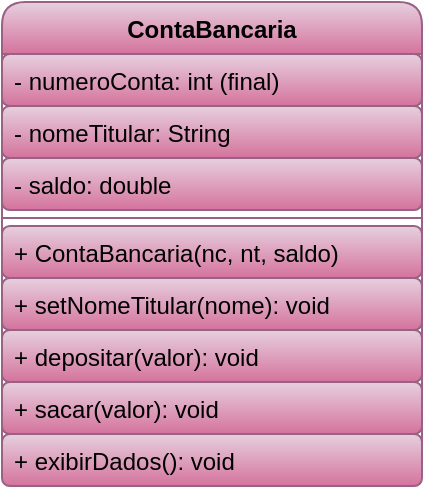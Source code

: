 <mxfile version="26.0.16">
  <diagram name="Página-1" id="y46ivCPt8sqqr5ckYXF1">
    <mxGraphModel dx="1392" dy="753" grid="1" gridSize="10" guides="1" tooltips="1" connect="1" arrows="1" fold="1" page="1" pageScale="1" pageWidth="827" pageHeight="1169" math="0" shadow="0">
      <root>
        <mxCell id="0" />
        <mxCell id="1" parent="0" />
        <mxCell id="zqrObE4kEAP450XfjuXA-1" value="ContaBancaria" style="swimlane;fontStyle=1;align=center;verticalAlign=top;childLayout=stackLayout;horizontal=1;startSize=26;horizontalStack=0;resizeParent=1;resizeParentMax=0;resizeLast=0;collapsible=1;marginBottom=0;whiteSpace=wrap;html=1;fillColor=#e6d0de;strokeColor=#996185;gradientColor=#d5739d;rounded=1;" vertex="1" parent="1">
          <mxGeometry x="670" y="220" width="210" height="242" as="geometry" />
        </mxCell>
        <mxCell id="zqrObE4kEAP450XfjuXA-2" value="- numeroConta: int (final)" style="text;strokeColor=#996185;fillColor=#e6d0de;align=left;verticalAlign=top;spacingLeft=4;spacingRight=4;overflow=hidden;rotatable=0;points=[[0,0.5],[1,0.5]];portConstraint=eastwest;whiteSpace=wrap;html=1;gradientColor=#d5739d;rounded=1;" vertex="1" parent="zqrObE4kEAP450XfjuXA-1">
          <mxGeometry y="26" width="210" height="26" as="geometry" />
        </mxCell>
        <mxCell id="zqrObE4kEAP450XfjuXA-3" value="- nomeTitular: String" style="text;strokeColor=#996185;fillColor=#e6d0de;align=left;verticalAlign=top;spacingLeft=4;spacingRight=4;overflow=hidden;rotatable=0;points=[[0,0.5],[1,0.5]];portConstraint=eastwest;whiteSpace=wrap;html=1;gradientColor=#d5739d;rounded=1;" vertex="1" parent="zqrObE4kEAP450XfjuXA-1">
          <mxGeometry y="52" width="210" height="26" as="geometry" />
        </mxCell>
        <mxCell id="zqrObE4kEAP450XfjuXA-4" value="- saldo: double" style="text;strokeColor=#996185;fillColor=#e6d0de;align=left;verticalAlign=top;spacingLeft=4;spacingRight=4;overflow=hidden;rotatable=0;points=[[0,0.5],[1,0.5]];portConstraint=eastwest;whiteSpace=wrap;html=1;gradientColor=#d5739d;rounded=1;" vertex="1" parent="zqrObE4kEAP450XfjuXA-1">
          <mxGeometry y="78" width="210" height="26" as="geometry" />
        </mxCell>
        <mxCell id="zqrObE4kEAP450XfjuXA-6" value="" style="line;strokeWidth=1;fillColor=#e6d0de;align=left;verticalAlign=middle;spacingTop=-1;spacingLeft=3;spacingRight=3;rotatable=0;labelPosition=right;points=[];portConstraint=eastwest;strokeColor=#996185;gradientColor=#d5739d;rounded=1;" vertex="1" parent="zqrObE4kEAP450XfjuXA-1">
          <mxGeometry y="104" width="210" height="8" as="geometry" />
        </mxCell>
        <mxCell id="zqrObE4kEAP450XfjuXA-7" value="+ ContaBancaria(nc, nt, saldo)" style="text;strokeColor=#996185;fillColor=#e6d0de;align=left;verticalAlign=top;spacingLeft=4;spacingRight=4;overflow=hidden;rotatable=0;points=[[0,0.5],[1,0.5]];portConstraint=eastwest;whiteSpace=wrap;html=1;gradientColor=#d5739d;rounded=1;" vertex="1" parent="zqrObE4kEAP450XfjuXA-1">
          <mxGeometry y="112" width="210" height="26" as="geometry" />
        </mxCell>
        <mxCell id="zqrObE4kEAP450XfjuXA-8" value="+ setNomeTitular(nome): void" style="text;strokeColor=#996185;fillColor=#e6d0de;align=left;verticalAlign=top;spacingLeft=4;spacingRight=4;overflow=hidden;rotatable=0;points=[[0,0.5],[1,0.5]];portConstraint=eastwest;whiteSpace=wrap;html=1;gradientColor=#d5739d;rounded=1;" vertex="1" parent="zqrObE4kEAP450XfjuXA-1">
          <mxGeometry y="138" width="210" height="26" as="geometry" />
        </mxCell>
        <mxCell id="zqrObE4kEAP450XfjuXA-9" value="+ d&lt;span style=&quot;color: rgba(0, 0, 0, 0); font-family: monospace; font-size: 0px; text-wrap-mode: nowrap;&quot;&gt;%3CmxGraphModel%3E%3Croot%3E%3CmxCell%20id%3D%220%22%2F%3E%3CmxCell%20id%3D%221%22%20parent%3D%220%22%2F%3E%3CmxCell%20id%3D%222%22%20value%3D%22Estudante%22%20style%3D%22swimlane%3BfontStyle%3D1%3Balign%3Dcenter%3BverticalAlign%3Dtop%3BchildLayout%3DstackLayout%3Bhorizontal%3D1%3BstartSize%3D26%3BhorizontalStack%3D0%3BresizeParent%3D1%3BresizeParentMax%3D0%3BresizeLast%3D0%3Bcollapsible%3D1%3BmarginBottom%3D0%3BwhiteSpace%3Dwrap%3Bhtml%3D1%3BfillColor%3D%23e6d0de%3BstrokeColor%3D%23996185%3BgradientColor%3D%23d5739d%3Brounded%3D1%3B%22%20vertex%3D%221%22%20parent%3D%221%22%3E%3CmxGeometry%20x%3D%22670%22%20y%3D%22220%22%20width%3D%22210%22%20height%3D%22216%22%20as%3D%22geometry%22%2F%3E%3C%2FmxCell%3E%3CmxCell%20id%3D%223%22%20value%3D%22-%20nome%3A%20String%22%20style%3D%22text%3BstrokeColor%3D%23996185%3BfillColor%3D%23e6d0de%3Balign%3Dleft%3BverticalAlign%3Dtop%3BspacingLeft%3D4%3BspacingRight%3D4%3Boverflow%3Dhidden%3Brotatable%3D0%3Bpoints%3D%5B%5B0%2C0.5%5D%2C%5B1%2C0.5%5D%5D%3BportConstraint%3Deastwest%3BwhiteSpace%3Dwrap%3Bhtml%3D1%3BgradientColor%3D%23d5739d%3Brounded%3D1%3B%22%20vertex%3D%221%22%20parent%3D%222%22%3E%3CmxGeometry%20y%3D%2226%22%20width%3D%22210%22%20height%3D%2226%22%20as%3D%22geometry%22%2F%3E%3C%2FmxCell%3E%3CmxCell%20id%3D%224%22%20value%3D%22-%20nota1%3Adouble%22%20style%3D%22text%3BstrokeColor%3D%23996185%3BfillColor%3D%23e6d0de%3Balign%3Dleft%3BverticalAlign%3Dtop%3BspacingLeft%3D4%3BspacingRight%3D4%3Boverflow%3Dhidden%3Brotatable%3D0%3Bpoints%3D%5B%5B0%2C0.5%5D%2C%5B1%2C0.5%5D%5D%3BportConstraint%3Deastwest%3BwhiteSpace%3Dwrap%3Bhtml%3D1%3BgradientColor%3D%23d5739d%3Brounded%3D1%3B%22%20vertex%3D%221%22%20parent%3D%222%22%3E%3CmxGeometry%20y%3D%2252%22%20width%3D%22210%22%20height%3D%2226%22%20as%3D%22geometry%22%2F%3E%3C%2FmxCell%3E%3CmxCell%20id%3D%225%22%20value%3D%22-%20nota2%3A%20double%22%20style%3D%22text%3BstrokeColor%3D%23996185%3BfillColor%3D%23e6d0de%3Balign%3Dleft%3BverticalAlign%3Dtop%3BspacingLeft%3D4%3BspacingRight%3D4%3Boverflow%3Dhidden%3Brotatable%3D0%3Bpoints%3D%5B%5B0%2C0.5%5D%2C%5B1%2C0.5%5D%5D%3BportConstraint%3Deastwest%3BwhiteSpace%3Dwrap%3Bhtml%3D1%3BgradientColor%3D%23d5739d%3Brounded%3D1%3B%22%20vertex%3D%221%22%20parent%3D%222%22%3E%3CmxGeometry%20y%3D%2278%22%20width%3D%22210%22%20height%3D%2226%22%20as%3D%22geometry%22%2F%3E%3C%2FmxCell%3E%3CmxCell%20id%3D%226%22%20value%3D%22-%20nota3%3A%20double%22%20style%3D%22text%3BstrokeColor%3D%23996185%3BfillColor%3D%23e6d0de%3Balign%3Dleft%3BverticalAlign%3Dtop%3BspacingLeft%3D4%3BspacingRight%3D4%3Boverflow%3Dhidden%3Brotatable%3D0%3Bpoints%3D%5B%5B0%2C0.5%5D%2C%5B1%2C0.5%5D%5D%3BportConstraint%3Deastwest%3BwhiteSpace%3Dwrap%3Bhtml%3D1%3BgradientColor%3D%23d5739d%3Brounded%3D1%3B%22%20vertex%3D%221%22%20parent%3D%222%22%3E%3CmxGeometry%20y%3D%22104%22%20width%3D%22210%22%20height%3D%2226%22%20as%3D%22geometry%22%2F%3E%3C%2FmxCell%3E%3CmxCell%20id%3D%227%22%20value%3D%22%22%20style%3D%22line%3BstrokeWidth%3D1%3BfillColor%3D%23e6d0de%3Balign%3Dleft%3BverticalAlign%3Dmiddle%3BspacingTop%3D-1%3BspacingLeft%3D3%3BspacingRight%3D3%3Brotatable%3D0%3BlabelPosition%3Dright%3Bpoints%3D%5B%5D%3BportConstraint%3Deastwest%3BstrokeColor%3D%23996185%3BgradientColor%3D%23d5739d%3Brounded%3D1%3B%22%20vertex%3D%221%22%20parent%3D%222%22%3E%3CmxGeometry%20y%3D%22130%22%20width%3D%22210%22%20height%3D%228%22%20as%3D%22geometry%22%2F%3E%3C%2FmxCell%3E%3CmxCell%20id%3D%228%22%20value%3D%22%2B%20Estudante(n%2C%20n1%2C%20n2%2C%20n3)%22%20style%3D%22text%3BstrokeColor%3D%23996185%3BfillColor%3D%23e6d0de%3Balign%3Dleft%3BverticalAlign%3Dtop%3BspacingLeft%3D4%3BspacingRight%3D4%3Boverflow%3Dhidden%3Brotatable%3D0%3Bpoints%3D%5B%5B0%2C0.5%5D%2C%5B1%2C0.5%5D%5D%3BportConstraint%3Deastwest%3BwhiteSpace%3Dwrap%3Bhtml%3D1%3BgradientColor%3D%23d5739d%3Brounded%3D1%3B%22%20vertex%3D%221%22%20parent%3D%222%22%3E%3CmxGeometry%20y%3D%22138%22%20width%3D%22210%22%20height%3D%2226%22%20as%3D%22geometry%22%2F%3E%3C%2FmxCell%3E%3CmxCell%20id%3D%229%22%20value%3D%22%2B%20calcularNotaFinal()%3A%20double%22%20style%3D%22text%3BstrokeColor%3D%23996185%3BfillColor%3D%23e6d0de%3Balign%3Dleft%3BverticalAlign%3Dtop%3BspacingLeft%3D4%3BspacingRight%3D4%3Boverflow%3Dhidden%3Brotatable%3D0%3Bpoints%3D%5B%5B0%2C0.5%5D%2C%5B1%2C0.5%5D%5D%3BportConstraint%3Deastwest%3BwhiteSpace%3Dwrap%3Bhtml%3D1%3BgradientColor%3D%23d5739d%3Brounded%3D1%3B%22%20vertex%3D%221%22%20parent%3D%222%22%3E%3CmxGeometry%20y%3D%22164%22%20width%3D%22210%22%20height%3D%2226%22%20as%3D%22geometry%22%2F%3E%3C%2FmxCell%3E%3CmxCell%20id%3D%2210%22%20value%3D%22%2B%20calcularPontosFaltantes()%3A%20double%22%20style%3D%22text%3BstrokeColor%3D%23996185%3BfillColor%3D%23e6d0de%3Balign%3Dleft%3BverticalAlign%3Dtop%3BspacingLeft%3D4%3BspacingRight%3D4%3Boverflow%3Dhidden%3Brotatable%3D0%3Bpoints%3D%5B%5B0%2C0.5%5D%2C%5B1%2C0.5%5D%5D%3BportConstraint%3Deastwest%3BwhiteSpace%3Dwrap%3Bhtml%3D1%3BgradientColor%3D%23d5739d%3Brounded%3D1%3B%22%20vertex%3D%221%22%20parent%3D%222%22%3E%3CmxGeometry%20y%3D%22190%22%20width%3D%22210%22%20height%3D%2226%22%20as%3D%22geometry%22%2F%3E%3C%2FmxCell%3E%3C%2Froot%3E%3C%2FmxGraphModel%3E&lt;/span&gt;&lt;span style=&quot;color: rgba(0, 0, 0, 0); font-family: monospace; font-size: 0px; text-wrap-mode: nowrap;&quot;&gt;%3CmxGraphModel%3E%3Croot%3E%3CmxCell%20id%3D%220%22%2F%3E%3CmxCell%20id%3D%221%22%20parent%3D%220%22%2F%3E%3CmxCell%20id%3D%222%22%20value%3D%22Estudante%22%20style%3D%22swimlane%3BfontStyle%3D1%3Balign%3Dcenter%3BverticalAlign%3Dtop%3BchildLayout%3DstackLayout%3Bhorizontal%3D1%3BstartSize%3D26%3BhorizontalStack%3D0%3BresizeParent%3D1%3BresizeParentMax%3D0%3BresizeLast%3D0%3Bcollapsible%3D1%3BmarginBottom%3D0%3BwhiteSpace%3Dwrap%3Bhtml%3D1%3BfillColor%3D%23e6d0de%3BstrokeColor%3D%23996185%3BgradientColor%3D%23d5739d%3Brounded%3D1%3B%22%20vertex%3D%221%22%20parent%3D%221%22%3E%3CmxGeometry%20x%3D%22670%22%20y%3D%22220%22%20width%3D%22210%22%20height%3D%22216%22%20as%3D%22geometry%22%2F%3E%3C%2FmxCell%3E%3CmxCell%20id%3D%223%22%20value%3D%22-%20nome%3A%20String%22%20style%3D%22text%3BstrokeColor%3D%23996185%3BfillColor%3D%23e6d0de%3Balign%3Dleft%3BverticalAlign%3Dtop%3BspacingLeft%3D4%3BspacingRight%3D4%3Boverflow%3Dhidden%3Brotatable%3D0%3Bpoints%3D%5B%5B0%2C0.5%5D%2C%5B1%2C0.5%5D%5D%3BportConstraint%3Deastwest%3BwhiteSpace%3Dwrap%3Bhtml%3D1%3BgradientColor%3D%23d5739d%3Brounded%3D1%3B%22%20vertex%3D%221%22%20parent%3D%222%22%3E%3CmxGeometry%20y%3D%2226%22%20width%3D%22210%22%20height%3D%2226%22%20as%3D%22geometry%22%2F%3E%3C%2FmxCell%3E%3CmxCell%20id%3D%224%22%20value%3D%22-%20nota1%3Adouble%22%20style%3D%22text%3BstrokeColor%3D%23996185%3BfillColor%3D%23e6d0de%3Balign%3Dleft%3BverticalAlign%3Dtop%3BspacingLeft%3D4%3BspacingRight%3D4%3Boverflow%3Dhidden%3Brotatable%3D0%3Bpoints%3D%5B%5B0%2C0.5%5D%2C%5B1%2C0.5%5D%5D%3BportConstraint%3Deastwest%3BwhiteSpace%3Dwrap%3Bhtml%3D1%3BgradientColor%3D%23d5739d%3Brounded%3D1%3B%22%20vertex%3D%221%22%20parent%3D%222%22%3E%3CmxGeometry%20y%3D%2252%22%20width%3D%22210%22%20height%3D%2226%22%20as%3D%22geometry%22%2F%3E%3C%2FmxCell%3E%3CmxCell%20id%3D%225%22%20value%3D%22-%20nota2%3A%20double%22%20style%3D%22text%3BstrokeColor%3D%23996185%3BfillColor%3D%23e6d0de%3Balign%3Dleft%3BverticalAlign%3Dtop%3BspacingLeft%3D4%3BspacingRight%3D4%3Boverflow%3Dhidden%3Brotatable%3D0%3Bpoints%3D%5B%5B0%2C0.5%5D%2C%5B1%2C0.5%5D%5D%3BportConstraint%3Deastwest%3BwhiteSpace%3Dwrap%3Bhtml%3D1%3BgradientColor%3D%23d5739d%3Brounded%3D1%3B%22%20vertex%3D%221%22%20parent%3D%222%22%3E%3CmxGeometry%20y%3D%2278%22%20width%3D%22210%22%20height%3D%2226%22%20as%3D%22geometry%22%2F%3E%3C%2FmxCell%3E%3CmxCell%20id%3D%226%22%20value%3D%22-%20nota3%3A%20double%22%20style%3D%22text%3BstrokeColor%3D%23996185%3BfillColor%3D%23e6d0de%3Balign%3Dleft%3BverticalAlign%3Dtop%3BspacingLeft%3D4%3BspacingRight%3D4%3Boverflow%3Dhidden%3Brotatable%3D0%3Bpoints%3D%5B%5B0%2C0.5%5D%2C%5B1%2C0.5%5D%5D%3BportConstraint%3Deastwest%3BwhiteSpace%3Dwrap%3Bhtml%3D1%3BgradientColor%3D%23d5739d%3Brounded%3D1%3B%22%20vertex%3D%221%22%20parent%3D%222%22%3E%3CmxGeometry%20y%3D%22104%22%20width%3D%22210%22%20height%3D%2226%22%20as%3D%22geometry%22%2F%3E%3C%2FmxCell%3E%3CmxCell%20id%3D%227%22%20value%3D%22%22%20style%3D%22line%3BstrokeWidth%3D1%3BfillColor%3D%23e6d0de%3Balign%3Dleft%3BverticalAlign%3Dmiddle%3BspacingTop%3D-1%3BspacingLeft%3D3%3BspacingRight%3D3%3Brotatable%3D0%3BlabelPosition%3Dright%3Bpoints%3D%5B%5D%3BportConstraint%3Deastwest%3BstrokeColor%3D%23996185%3BgradientColor%3D%23d5739d%3Brounded%3D1%3B%22%20vertex%3D%221%22%20parent%3D%222%22%3E%3CmxGeometry%20y%3D%22130%22%20width%3D%22210%22%20height%3D%228%22%20as%3D%22geometry%22%2F%3E%3C%2FmxCell%3E%3CmxCell%20id%3D%228%22%20value%3D%22%2B%20Estudante(n%2C%20n1%2C%20n2%2C%20n3)%22%20style%3D%22text%3BstrokeColor%3D%23996185%3BfillColor%3D%23e6d0de%3Balign%3Dleft%3BverticalAlign%3Dtop%3BspacingLeft%3D4%3BspacingRight%3D4%3Boverflow%3Dhidden%3Brotatable%3D0%3Bpoints%3D%5B%5B0%2C0.5%5D%2C%5B1%2C0.5%5D%5D%3BportConstraint%3Deastwest%3BwhiteSpace%3Dwrap%3Bhtml%3D1%3BgradientColor%3D%23d5739d%3Brounded%3D1%3B%22%20vertex%3D%221%22%20parent%3D%222%22%3E%3CmxGeometry%20y%3D%22138%22%20width%3D%22210%22%20height%3D%2226%22%20as%3D%22geometry%22%2F%3E%3C%2FmxCell%3E%3CmxCell%20id%3D%229%22%20value%3D%22%2B%20calcularNotaFinal()%3A%20double%22%20style%3D%22text%3BstrokeColor%3D%23996185%3BfillColor%3D%23e6d0de%3Balign%3Dleft%3BverticalAlign%3Dtop%3BspacingLeft%3D4%3BspacingRight%3D4%3Boverflow%3Dhidden%3Brotatable%3D0%3Bpoints%3D%5B%5B0%2C0.5%5D%2C%5B1%2C0.5%5D%5D%3BportConstraint%3Deastwest%3BwhiteSpace%3Dwrap%3Bhtml%3D1%3BgradientColor%3D%23d5739d%3Brounded%3D1%3B%22%20vertex%3D%221%22%20parent%3D%222%22%3E%3CmxGeometry%20y%3D%22164%22%20width%3D%22210%22%20height%3D%2226%22%20as%3D%22geometry%22%2F%3E%3C%2FmxCell%3E%3CmxCell%20id%3D%2210%22%20value%3D%22%2B%20calcularPontosFaltantes()%3A%20double%22%20style%3D%22text%3BstrokeColor%3D%23996185%3BfillColor%3D%23e6d0de%3Balign%3Dleft%3BverticalAlign%3Dtop%3BspacingLeft%3D4%3BspacingRight%3D4%3Boverflow%3Dhidden%3Brotatable%3D0%3Bpoints%3D%5B%5B0%2C0.5%5D%2C%5B1%2C0.5%5D%5D%3BportConstraint%3Deastwest%3BwhiteSpace%3Dwrap%3Bhtml%3D1%3BgradientColor%3D%23d5739d%3Brounded%3D1%3B%22%20vertex%3D%221%22%20parent%3D%222%22%3E%3CmxGeometry%20y%3D%22190%22%20width%3D%22210%22%20height%3D%2226%22%20as%3D%22geometry%22%2F%3E%3C%2FmxCell%3E%3C%2Froot%3E%3C%2FmxGraphModel%3E&lt;/span&gt;epositar(valor): void" style="text;strokeColor=#996185;fillColor=#e6d0de;align=left;verticalAlign=top;spacingLeft=4;spacingRight=4;overflow=hidden;rotatable=0;points=[[0,0.5],[1,0.5]];portConstraint=eastwest;whiteSpace=wrap;html=1;gradientColor=#d5739d;rounded=1;" vertex="1" parent="zqrObE4kEAP450XfjuXA-1">
          <mxGeometry y="164" width="210" height="26" as="geometry" />
        </mxCell>
        <mxCell id="zqrObE4kEAP450XfjuXA-10" value="+ sacar(valor): void&lt;span style=&quot;color: rgba(0, 0, 0, 0); font-family: monospace; font-size: 0px; text-wrap-mode: nowrap;&quot;&gt;%3CmxGraphModel%3E%3Croot%3E%3CmxCell%20id%3D%220%22%2F%3E%3CmxCell%20id%3D%221%22%20parent%3D%220%22%2F%3E%3CmxCell%20id%3D%222%22%20value%3D%22%2B%20d%26lt%3Bspan%20style%3D%26quot%3Bcolor%3A%20rgba(0%2C%200%2C%200%2C%200)%3B%20font-family%3A%20monospace%3B%20font-size%3A%200px%3B%20text-wrap-mode%3A%20nowrap%3B%26quot%3B%26gt%3B%253CmxGraphModel%253E%253Croot%253E%253CmxCell%2520id%253D%25220%2522%252F%253E%253CmxCell%2520id%253D%25221%2522%2520parent%253D%25220%2522%252F%253E%253CmxCell%2520id%253D%25222%2522%2520value%253D%2522Estudante%2522%2520style%253D%2522swimlane%253BfontStyle%253D1%253Balign%253Dcenter%253BverticalAlign%253Dtop%253BchildLayout%253DstackLayout%253Bhorizontal%253D1%253BstartSize%253D26%253BhorizontalStack%253D0%253BresizeParent%253D1%253BresizeParentMax%253D0%253BresizeLast%253D0%253Bcollapsible%253D1%253BmarginBottom%253D0%253BwhiteSpace%253Dwrap%253Bhtml%253D1%253BfillColor%253D%2523e6d0de%253BstrokeColor%253D%2523996185%253BgradientColor%253D%2523d5739d%253Brounded%253D1%253B%2522%2520vertex%253D%25221%2522%2520parent%253D%25221%2522%253E%253CmxGeometry%2520x%253D%2522670%2522%2520y%253D%2522220%2522%2520width%253D%2522210%2522%2520height%253D%2522216%2522%2520as%253D%2522geometry%2522%252F%253E%253C%252FmxCell%253E%253CmxCell%2520id%253D%25223%2522%2520value%253D%2522-%2520nome%253A%2520String%2522%2520style%253D%2522text%253BstrokeColor%253D%2523996185%253BfillColor%253D%2523e6d0de%253Balign%253Dleft%253BverticalAlign%253Dtop%253BspacingLeft%253D4%253BspacingRight%253D4%253Boverflow%253Dhidden%253Brotatable%253D0%253Bpoints%253D%255B%255B0%252C0.5%255D%252C%255B1%252C0.5%255D%255D%253BportConstraint%253Deastwest%253BwhiteSpace%253Dwrap%253Bhtml%253D1%253BgradientColor%253D%2523d5739d%253Brounded%253D1%253B%2522%2520vertex%253D%25221%2522%2520parent%253D%25222%2522%253E%253CmxGeometry%2520y%253D%252226%2522%2520width%253D%2522210%2522%2520height%253D%252226%2522%2520as%253D%2522geometry%2522%252F%253E%253C%252FmxCell%253E%253CmxCell%2520id%253D%25224%2522%2520value%253D%2522-%2520nota1%253Adouble%2522%2520style%253D%2522text%253BstrokeColor%253D%2523996185%253BfillColor%253D%2523e6d0de%253Balign%253Dleft%253BverticalAlign%253Dtop%253BspacingLeft%253D4%253BspacingRight%253D4%253Boverflow%253Dhidden%253Brotatable%253D0%253Bpoints%253D%255B%255B0%252C0.5%255D%252C%255B1%252C0.5%255D%255D%253BportConstraint%253Deastwest%253BwhiteSpace%253Dwrap%253Bhtml%253D1%253BgradientColor%253D%2523d5739d%253Brounded%253D1%253B%2522%2520vertex%253D%25221%2522%2520parent%253D%25222%2522%253E%253CmxGeometry%2520y%253D%252252%2522%2520width%253D%2522210%2522%2520height%253D%252226%2522%2520as%253D%2522geometry%2522%252F%253E%253C%252FmxCell%253E%253CmxCell%2520id%253D%25225%2522%2520value%253D%2522-%2520nota2%253A%2520double%2522%2520style%253D%2522text%253BstrokeColor%253D%2523996185%253BfillColor%253D%2523e6d0de%253Balign%253Dleft%253BverticalAlign%253Dtop%253BspacingLeft%253D4%253BspacingRight%253D4%253Boverflow%253Dhidden%253Brotatable%253D0%253Bpoints%253D%255B%255B0%252C0.5%255D%252C%255B1%252C0.5%255D%255D%253BportConstraint%253Deastwest%253BwhiteSpace%253Dwrap%253Bhtml%253D1%253BgradientColor%253D%2523d5739d%253Brounded%253D1%253B%2522%2520vertex%253D%25221%2522%2520parent%253D%25222%2522%253E%253CmxGeometry%2520y%253D%252278%2522%2520width%253D%2522210%2522%2520height%253D%252226%2522%2520as%253D%2522geometry%2522%252F%253E%253C%252FmxCell%253E%253CmxCell%2520id%253D%25226%2522%2520value%253D%2522-%2520nota3%253A%2520double%2522%2520style%253D%2522text%253BstrokeColor%253D%2523996185%253BfillColor%253D%2523e6d0de%253Balign%253Dleft%253BverticalAlign%253Dtop%253BspacingLeft%253D4%253BspacingRight%253D4%253Boverflow%253Dhidden%253Brotatable%253D0%253Bpoints%253D%255B%255B0%252C0.5%255D%252C%255B1%252C0.5%255D%255D%253BportConstraint%253Deastwest%253BwhiteSpace%253Dwrap%253Bhtml%253D1%253BgradientColor%253D%2523d5739d%253Brounded%253D1%253B%2522%2520vertex%253D%25221%2522%2520parent%253D%25222%2522%253E%253CmxGeometry%2520y%253D%2522104%2522%2520width%253D%2522210%2522%2520height%253D%252226%2522%2520as%253D%2522geometry%2522%252F%253E%253C%252FmxCell%253E%253CmxCell%2520id%253D%25227%2522%2520value%253D%2522%2522%2520style%253D%2522line%253BstrokeWidth%253D1%253BfillColor%253D%2523e6d0de%253Balign%253Dleft%253BverticalAlign%253Dmiddle%253BspacingTop%253D-1%253BspacingLeft%253D3%253BspacingRight%253D3%253Brotatable%253D0%253BlabelPosition%253Dright%253Bpoints%253D%255B%255D%253BportConstraint%253Deastwest%253BstrokeColor%253D%2523996185%253BgradientColor%253D%2523d5739d%253Brounded%253D1%253B%2522%2520vertex%253D%25221%2522%2520parent%253D%25222%2522%253E%253CmxGeometry%2520y%253D%2522130%2522%2520width%253D%2522210%2522%2520height%253D%25228%2522%2520as%253D%2522geometry%2522%252F%253E%253C%252FmxCell%253E%253CmxCell%2520id%253D%25228%2522%2520value%253D%2522%252B%2520Estudante(n%252C%2520n1%252C%2520n2%252C%2520n3)%2522%2520style%253D%2522text%253BstrokeColor%253D%2523996185%253BfillColor%253D%2523e6d0de%253Balign%253Dleft%253BverticalAlign%253Dtop%253BspacingLeft%253D4%253BspacingRight%253D4%253Boverflow%253Dhidden%253Brotatable%253D0%253Bpoints%253D%255B%255B0%252C0.5%255D%252C%255B1%252C0.5%255D%255D%253BportConstraint%253Deastwest%253BwhiteSpace%253Dwrap%253Bhtml%253D1%253BgradientColor%253D%2523d5739d%253Brounded%253D1%253B%2522%2520vertex%253D%25221%2522%2520parent%253D%25222%2522%253E%253CmxGeometry%2520y%253D%2522138%2522%2520width%253D%2522210%2522%2520height%253D%252226%2522%2520as%253D%2522geometry%2522%252F%253E%253C%252FmxCell%253E%253CmxCell%2520id%253D%25229%2522%2520value%253D%2522%252B%2520calcularNotaFinal()%253A%2520double%2522%2520style%253D%2522text%253BstrokeColor%253D%2523996185%253BfillColor%253D%2523e6d0de%253Balign%253Dleft%253BverticalAlign%253Dtop%253BspacingLeft%253D4%253BspacingRight%253D4%253Boverflow%253Dhidden%253Brotatable%253D0%253Bpoints%253D%255B%255B0%252C0.5%255D%252C%255B1%252C0.5%255D%255D%253BportConstraint%253Deastwest%253BwhiteSpace%253Dwrap%253Bhtml%253D1%253BgradientColor%253D%2523d5739d%253Brounded%253D1%253B%2522%2520vertex%253D%25221%2522%2520parent%253D%25222%2522%253E%253CmxGeometry%2520y%253D%2522164%2522%2520width%253D%2522210%2522%2520height%253D%252226%2522%2520as%253D%2522geometry%2522%252F%253E%253C%252FmxCell%253E%253CmxCell%2520id%253D%252210%2522%2520value%253D%2522%252B%2520calcularPontosFaltantes()%253A%2520double%2522%2520style%253D%2522text%253BstrokeColor%253D%2523996185%253BfillColor%253D%2523e6d0de%253Balign%253Dleft%253BverticalAlign%253Dtop%253BspacingLeft%253D4%253BspacingRight%253D4%253Boverflow%253Dhidden%253Brotatable%253D0%253Bpoints%253D%255B%255B0%252C0.5%255D%252C%255B1%252C0.5%255D%255D%253BportConstraint%253Deastwest%253BwhiteSpace%253Dwrap%253Bhtml%253D1%253BgradientColor%253D%2523d5739d%253Brounded%253D1%253B%2522%2520vertex%253D%25221%2522%2520parent%253D%25222%2522%253E%253CmxGeometry%2520y%253D%2522190%2522%2520width%253D%2522210%2522%2520height%253D%252226%2522%2520as%253D%2522geometry%2522%252F%253E%253C%252FmxCell%253E%253C%252Froot%253E%253C%252FmxGraphModel%253E%26lt%3B%2Fspan%26gt%3B%26lt%3Bspan%20style%3D%26quot%3Bcolor%3A%20rgba(0%2C%200%2C%200%2C%200)%3B%20font-family%3A%20monospace%3B%20font-size%3A%200px%3B%20text-wrap-mode%3A%20nowrap%3B%26quot%3B%26gt%3B%253CmxGraphModel%253E%253Croot%253E%253CmxCell%2520id%253D%25220%2522%252F%253E%253CmxCell%2520id%253D%25221%2522%2520parent%253D%25220%2522%252F%253E%253CmxCell%2520id%253D%25222%2522%2520value%253D%2522Estudante%2522%2520style%253D%2522swimlane%253BfontStyle%253D1%253Balign%253Dcenter%253BverticalAlign%253Dtop%253BchildLayout%253DstackLayout%253Bhorizontal%253D1%253BstartSize%253D26%253BhorizontalStack%253D0%253BresizeParent%253D1%253BresizeParentMax%253D0%253BresizeLast%253D0%253Bcollapsible%253D1%253BmarginBottom%253D0%253BwhiteSpace%253Dwrap%253Bhtml%253D1%253BfillColor%253D%2523e6d0de%253BstrokeColor%253D%2523996185%253BgradientColor%253D%2523d5739d%253Brounded%253D1%253B%2522%2520vertex%253D%25221%2522%2520parent%253D%25221%2522%253E%253CmxGeometry%2520x%253D%2522670%2522%2520y%253D%2522220%2522%2520width%253D%2522210%2522%2520height%253D%2522216%2522%2520as%253D%2522geometry%2522%252F%253E%253C%252FmxCell%253E%253CmxCell%2520id%253D%25223%2522%2520value%253D%2522-%2520nome%253A%2520String%2522%2520style%253D%2522text%253BstrokeColor%253D%2523996185%253BfillColor%253D%2523e6d0de%253Balign%253Dleft%253BverticalAlign%253Dtop%253BspacingLeft%253D4%253BspacingRight%253D4%253Boverflow%253Dhidden%253Brotatable%253D0%253Bpoints%253D%255B%255B0%252C0.5%255D%252C%255B1%252C0.5%255D%255D%253BportConstraint%253Deastwest%253BwhiteSpace%253Dwrap%253Bhtml%253D1%253BgradientColor%253D%2523d5739d%253Brounded%253D1%253B%2522%2520vertex%253D%25221%2522%2520parent%253D%25222%2522%253E%253CmxGeometry%2520y%253D%252226%2522%2520width%253D%2522210%2522%2520height%253D%252226%2522%2520as%253D%2522geometry%2522%252F%253E%253C%252FmxCell%253E%253CmxCell%2520id%253D%25224%2522%2520value%253D%2522-%2520nota1%253Adouble%2522%2520style%253D%2522text%253BstrokeColor%253D%2523996185%253BfillColor%253D%2523e6d0de%253Balign%253Dleft%253BverticalAlign%253Dtop%253BspacingLeft%253D4%253BspacingRight%253D4%253Boverflow%253Dhidden%253Brotatable%253D0%253Bpoints%253D%255B%255B0%252C0.5%255D%252C%255B1%252C0.5%255D%255D%253BportConstraint%253Deastwest%253BwhiteSpace%253Dwrap%253Bhtml%253D1%253BgradientColor%253D%2523d5739d%253Brounded%253D1%253B%2522%2520vertex%253D%25221%2522%2520parent%253D%25222%2522%253E%253CmxGeometry%2520y%253D%252252%2522%2520width%253D%2522210%2522%2520height%253D%252226%2522%2520as%253D%2522geometry%2522%252F%253E%253C%252FmxCell%253E%253CmxCell%2520id%253D%25225%2522%2520value%253D%2522-%2520nota2%253A%2520double%2522%2520style%253D%2522text%253BstrokeColor%253D%2523996185%253BfillColor%253D%2523e6d0de%253Balign%253Dleft%253BverticalAlign%253Dtop%253BspacingLeft%253D4%253BspacingRight%253D4%253Boverflow%253Dhidden%253Brotatable%253D0%253Bpoints%253D%255B%255B0%252C0.5%255D%252C%255B1%252C0.5%255D%255D%253BportConstraint%253Deastwest%253BwhiteSpace%253Dwrap%253Bhtml%253D1%253BgradientColor%253D%2523d5739d%253Brounded%253D1%253B%2522%2520vertex%253D%25221%2522%2520parent%253D%25222%2522%253E%253CmxGeometry%2520y%253D%252278%2522%2520width%253D%2522210%2522%2520height%253D%252226%2522%2520as%253D%2522geometry%2522%252F%253E%253C%252FmxCell%253E%253CmxCell%2520id%253D%25226%2522%2520value%253D%2522-%2520nota3%253A%2520double%2522%2520style%253D%2522text%253BstrokeColor%253D%2523996185%253BfillColor%253D%2523e6d0de%253Balign%253Dleft%253BverticalAlign%253Dtop%253BspacingLeft%253D4%253BspacingRight%253D4%253Boverflow%253Dhidden%253Brotatable%253D0%253Bpoints%253D%255B%255B0%252C0.5%255D%252C%255B1%252C0.5%255D%255D%253BportConstraint%253Deastwest%253BwhiteSpace%253Dwrap%253Bhtml%253D1%253BgradientColor%253D%2523d5739d%253Brounded%253D1%253B%2522%2520vertex%253D%25221%2522%2520parent%253D%25222%2522%253E%253CmxGeometry%2520y%253D%2522104%2522%2520width%253D%2522210%2522%2520height%253D%252226%2522%2520as%253D%2522geometry%2522%252F%253E%253C%252FmxCell%253E%253CmxCell%2520id%253D%25227%2522%2520value%253D%2522%2522%2520style%253D%2522line%253BstrokeWidth%253D1%253BfillColor%253D%2523e6d0de%253Balign%253Dleft%253BverticalAlign%253Dmiddle%253BspacingTop%253D-1%253BspacingLeft%253D3%253BspacingRight%253D3%253Brotatable%253D0%253BlabelPosition%253Dright%253Bpoints%253D%255B%255D%253BportConstraint%253Deastwest%253BstrokeColor%253D%2523996185%253BgradientColor%253D%2523d5739d%253Brounded%253D1%253B%2522%2520vertex%253D%25221%2522%2520parent%253D%25222%2522%253E%253CmxGeometry%2520y%253D%2522130%2522%2520width%253D%2522210%2522%2520height%253D%25228%2522%2520as%253D%2522geometry%2522%252F%253E%253C%252FmxCell%253E%253CmxCell%2520id%253D%25228%2522%2520value%253D%2522%252B%2520Estudante(n%252C%2520n1%252C%2520n2%252C%2520n3)%2522%2520style%253D%2522text%253BstrokeColor%253D%2523996185%253BfillColor%253D%2523e6d0de%253Balign%253Dleft%253BverticalAlign%253Dtop%253BspacingLeft%253D4%253BspacingRight%253D4%253Boverflow%253Dhidden%253Brotatable%253D0%253Bpoints%253D%255B%255B0%252C0.5%255D%252C%255B1%252C0.5%255D%255D%253BportConstraint%253Deastwest%253BwhiteSpace%253Dwrap%253Bhtml%253D1%253BgradientColor%253D%2523d5739d%253Brounded%253D1%253B%2522%2520vertex%253D%25221%2522%2520parent%253D%25222%2522%253E%253CmxGeometry%2520y%253D%2522138%2522%2520width%253D%2522210%2522%2520height%253D%252226%2522%2520as%253D%2522geometry%2522%252F%253E%253C%252FmxCell%253E%253CmxCell%2520id%253D%25229%2522%2520value%253D%2522%252B%2520calcularNotaFinal()%253A%2520double%2522%2520style%253D%2522text%253BstrokeColor%253D%2523996185%253BfillColor%253D%2523e6d0de%253Balign%253Dleft%253BverticalAlign%253Dtop%253BspacingLeft%253D4%253BspacingRight%253D4%253Boverflow%253Dhidden%253Brotatable%253D0%253Bpoints%253D%255B%255B0%252C0.5%255D%252C%255B1%252C0.5%255D%255D%253BportConstraint%253Deastwest%253BwhiteSpace%253Dwrap%253Bhtml%253D1%253BgradientColor%253D%2523d5739d%253Brounded%253D1%253B%2522%2520vertex%253D%25221%2522%2520parent%253D%25222%2522%253E%253CmxGeometry%2520y%253D%2522164%2522%2520width%253D%2522210%2522%2520height%253D%252226%2522%2520as%253D%2522geometry%2522%252F%253E%253C%252FmxCell%253E%253CmxCell%2520id%253D%252210%2522%2520value%253D%2522%252B%2520calcularPontosFaltantes()%253A%2520double%2522%2520style%253D%2522text%253BstrokeColor%253D%2523996185%253BfillColor%253D%2523e6d0de%253Balign%253Dleft%253BverticalAlign%253Dtop%253BspacingLeft%253D4%253BspacingRight%253D4%253Boverflow%253Dhidden%253Brotatable%253D0%253Bpoints%253D%255B%255B0%252C0.5%255D%252C%255B1%252C0.5%255D%255D%253BportConstraint%253Deastwest%253BwhiteSpace%253Dwrap%253Bhtml%253D1%253BgradientColor%253D%2523d5739d%253Brounded%253D1%253B%2522%2520vertex%253D%25221%2522%2520parent%253D%25222%2522%253E%253CmxGeometry%2520y%253D%2522190%2522%2520width%253D%2522210%2522%2520height%253D%252226%2522%2520as%253D%2522geometry%2522%252F%253E%253C%252FmxCell%253E%253C%252Froot%253E%253C%252FmxGraphModel%253E%26lt%3B%2Fspan%26gt%3Bepositar(valor)%3A%20void%22%20style%3D%22text%3BstrokeColor%3D%23996185%3BfillColor%3D%23e6d0de%3Balign%3Dleft%3BverticalAlign%3Dtop%3BspacingLeft%3D4%3BspacingRight%3D4%3Boverflow%3Dhidden%3Brotatable%3D0%3Bpoints%3D%5B%5B0%2C0.5%5D%2C%5B1%2C0.5%5D%5D%3BportConstraint%3Deastwest%3BwhiteSpace%3Dwrap%3Bhtml%3D1%3BgradientColor%3D%23d5739d%3Brounded%3D1%3B%22%20vertex%3D%221%22%20parent%3D%221%22%3E%3CmxGeometry%20x%3D%22670%22%20y%3D%22384%22%20width%3D%22210%22%20height%3D%2226%22%20as%3D%22geometry%22%2F%3E%3C%2FmxCell%3E%3C%2Froot%3E%3C%2FmxGraphModel%3E&lt;/span&gt;" style="text;strokeColor=#996185;fillColor=#e6d0de;align=left;verticalAlign=top;spacingLeft=4;spacingRight=4;overflow=hidden;rotatable=0;points=[[0,0.5],[1,0.5]];portConstraint=eastwest;whiteSpace=wrap;html=1;gradientColor=#d5739d;rounded=1;" vertex="1" parent="zqrObE4kEAP450XfjuXA-1">
          <mxGeometry y="190" width="210" height="26" as="geometry" />
        </mxCell>
        <mxCell id="zqrObE4kEAP450XfjuXA-11" value="+ exibirDados(): void" style="text;strokeColor=#996185;fillColor=#e6d0de;align=left;verticalAlign=top;spacingLeft=4;spacingRight=4;overflow=hidden;rotatable=0;points=[[0,0.5],[1,0.5]];portConstraint=eastwest;whiteSpace=wrap;html=1;gradientColor=#d5739d;rounded=1;" vertex="1" parent="zqrObE4kEAP450XfjuXA-1">
          <mxGeometry y="216" width="210" height="26" as="geometry" />
        </mxCell>
      </root>
    </mxGraphModel>
  </diagram>
</mxfile>
